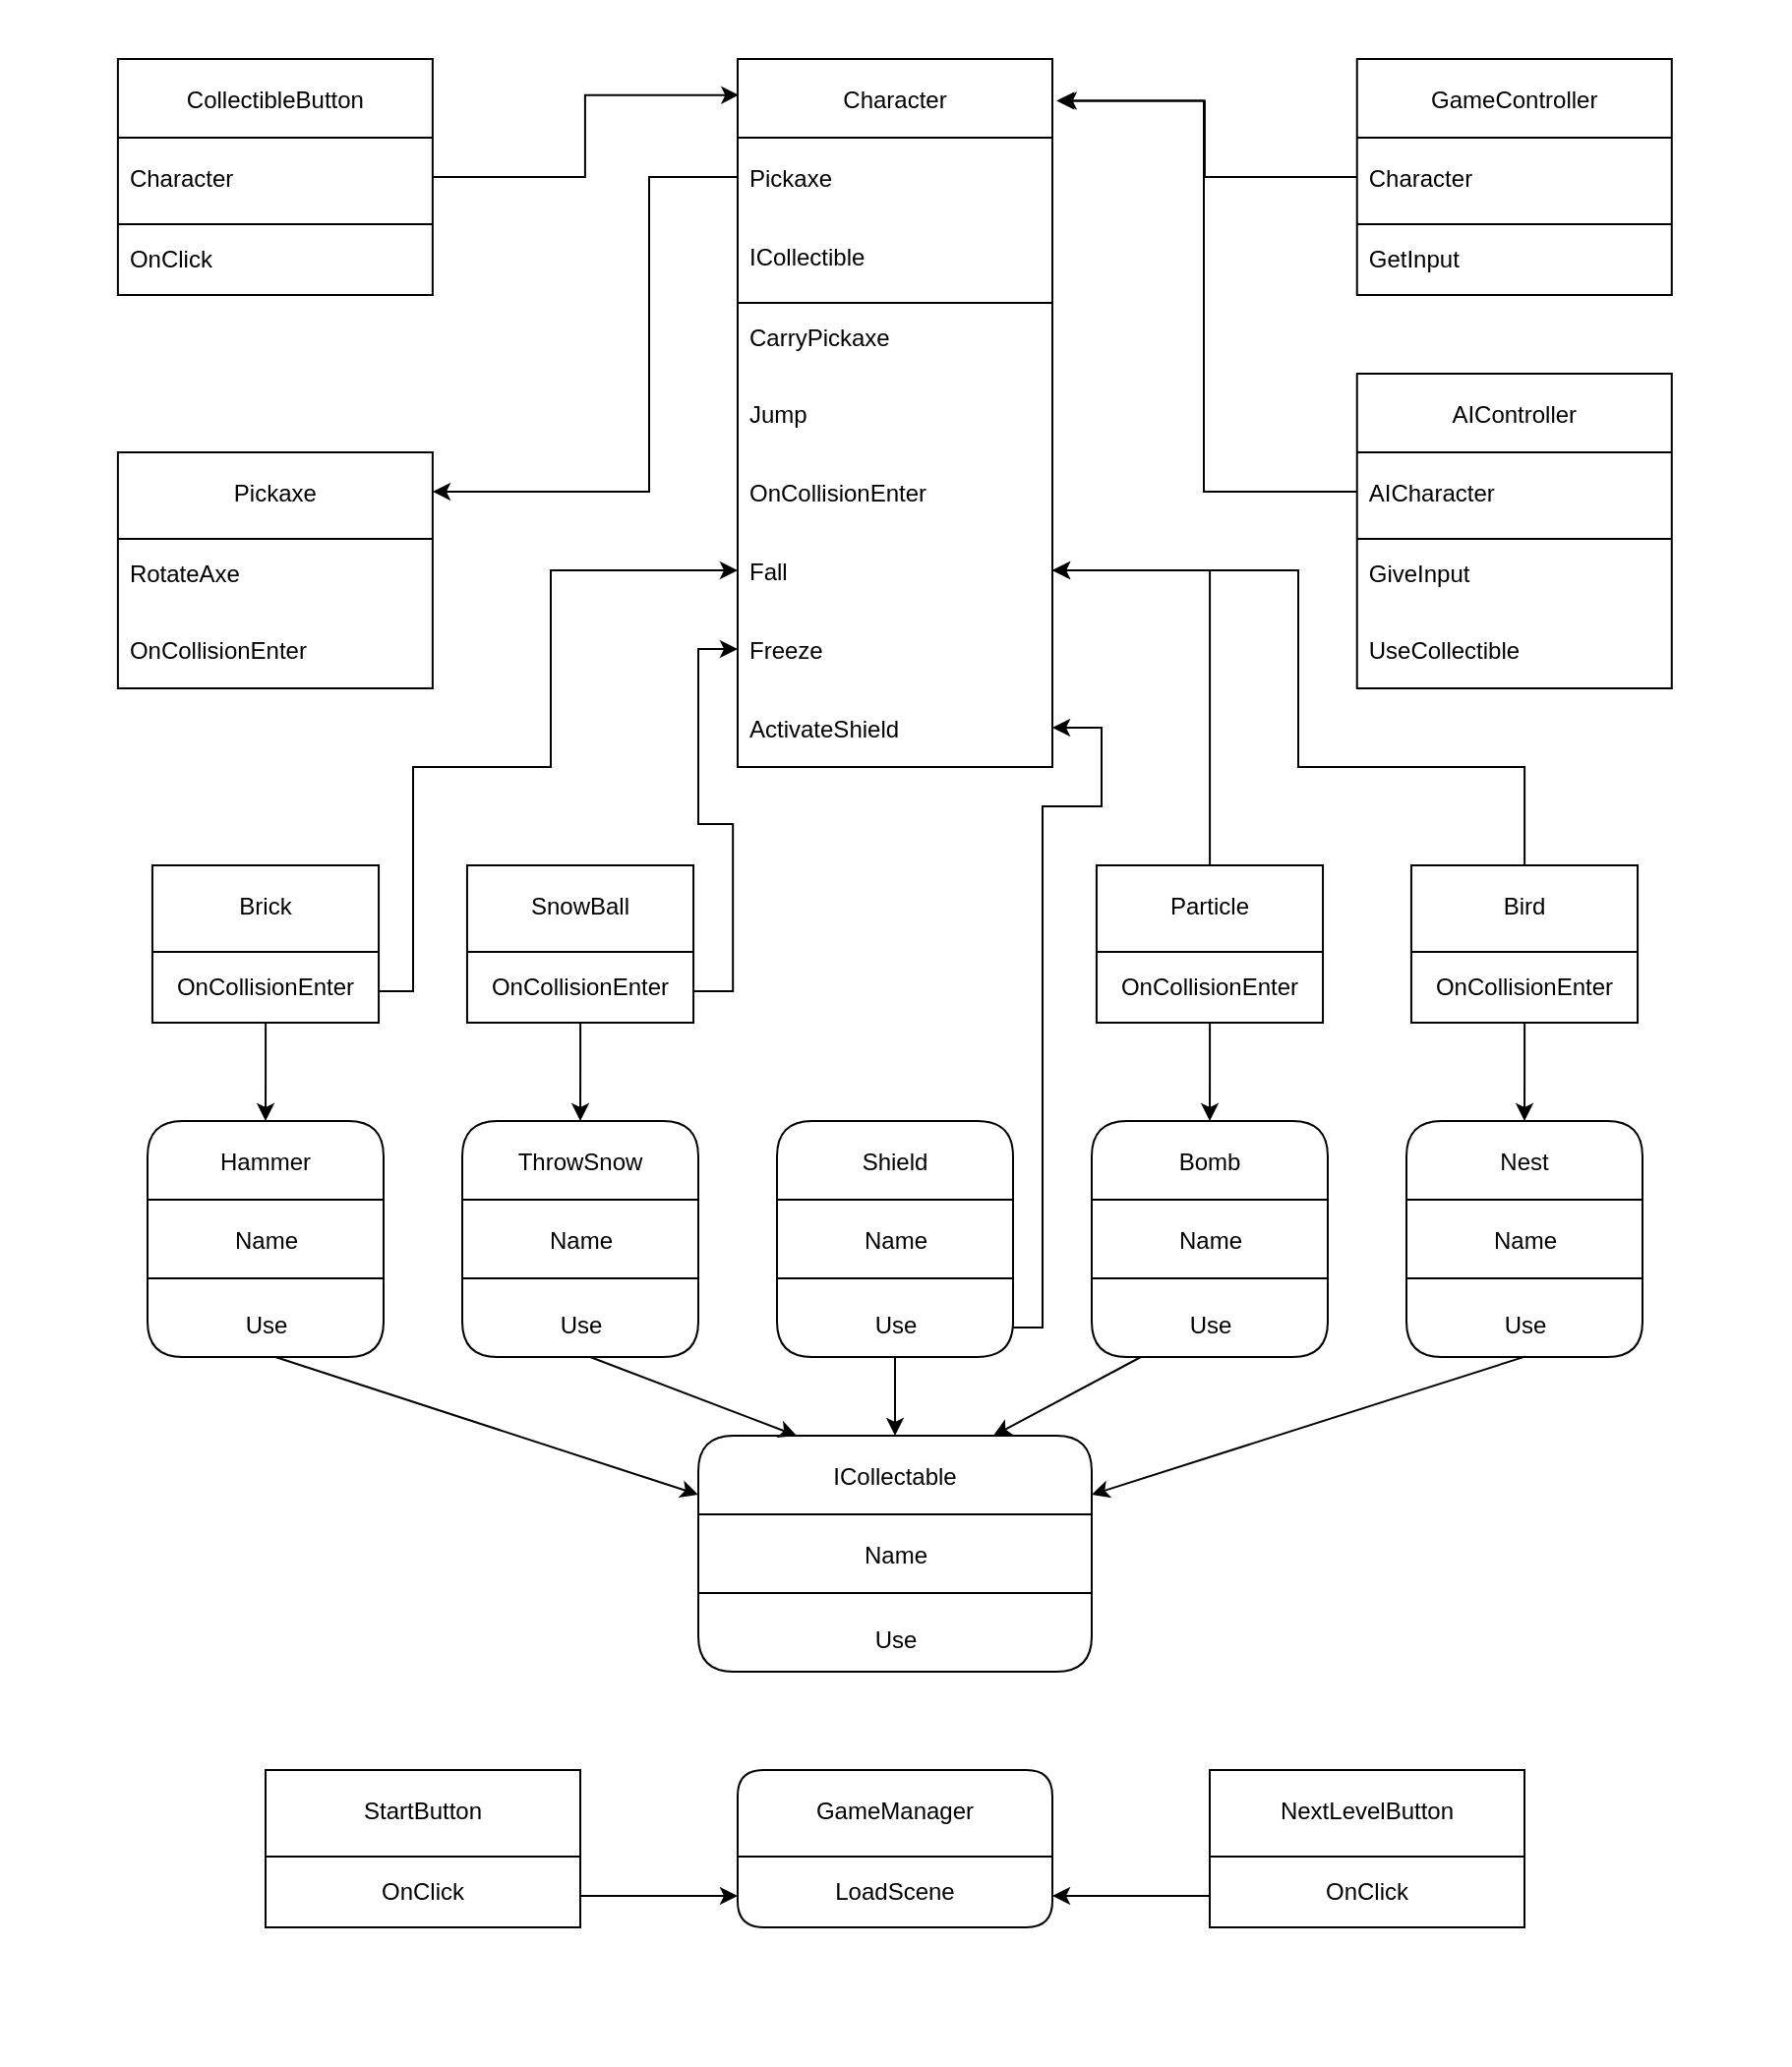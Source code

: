 <mxfile version="20.3.0" type="device"><diagram id="C5RBs43oDa-KdzZeNtuy" name="Page-1"><mxGraphModel dx="1662" dy="865" grid="1" gridSize="10" guides="1" tooltips="1" connect="1" arrows="1" fold="1" page="1" pageScale="1" pageWidth="827" pageHeight="1169" math="0" shadow="0"><root><mxCell id="WIyWlLk6GJQsqaUBKTNV-0"/><mxCell id="WIyWlLk6GJQsqaUBKTNV-1" parent="WIyWlLk6GJQsqaUBKTNV-0"/><mxCell id="Z-46wosMay0-xP-zLtMR-177" value="" style="rounded=0;whiteSpace=wrap;html=1;glass=0;strokeColor=none;" parent="WIyWlLk6GJQsqaUBKTNV-1" vertex="1"><mxGeometry x="20" width="910" height="1050" as="geometry"/></mxCell><mxCell id="zkfFHV4jXpPFQw0GAbJ--6" value="Character" style="swimlane;fontStyle=0;align=center;verticalAlign=middle;childLayout=stackLayout;horizontal=1;startSize=40;horizontalStack=0;resizeParent=1;resizeLast=0;collapsible=1;marginBottom=0;rounded=0;shadow=0;strokeWidth=1;" parent="WIyWlLk6GJQsqaUBKTNV-1" vertex="1"><mxGeometry x="395" y="30" width="160" height="360" as="geometry"><mxRectangle x="130" y="380" width="160" height="26" as="alternateBounds"/></mxGeometry></mxCell><mxCell id="Z-46wosMay0-xP-zLtMR-68" value="Pickaxe" style="text;align=left;verticalAlign=middle;spacingLeft=4;spacingRight=4;overflow=hidden;rotatable=0;points=[[0,0.5],[1,0.5]];portConstraint=eastwest;rounded=0;shadow=0;html=0;" parent="zkfFHV4jXpPFQw0GAbJ--6" vertex="1"><mxGeometry y="40" width="160" height="40" as="geometry"/></mxCell><mxCell id="Z-46wosMay0-xP-zLtMR-63" value="ICollectible" style="text;align=left;verticalAlign=middle;spacingLeft=4;spacingRight=4;overflow=hidden;rotatable=0;points=[[0,0.5],[1,0.5]];portConstraint=eastwest;rounded=0;shadow=0;html=0;" parent="zkfFHV4jXpPFQw0GAbJ--6" vertex="1"><mxGeometry y="80" width="160" height="40" as="geometry"/></mxCell><mxCell id="zkfFHV4jXpPFQw0GAbJ--9" value="" style="line;html=1;strokeWidth=1;align=left;verticalAlign=middle;spacingTop=-1;spacingLeft=3;spacingRight=3;rotatable=0;labelPosition=right;points=[];portConstraint=eastwest;" parent="zkfFHV4jXpPFQw0GAbJ--6" vertex="1"><mxGeometry y="120" width="160" height="8" as="geometry"/></mxCell><mxCell id="zkfFHV4jXpPFQw0GAbJ--11" value="CarryPickaxe" style="text;align=left;verticalAlign=top;spacingLeft=4;spacingRight=4;overflow=hidden;rotatable=0;points=[[0,0.5],[1,0.5]];portConstraint=eastwest;" parent="zkfFHV4jXpPFQw0GAbJ--6" vertex="1"><mxGeometry y="128" width="160" height="32" as="geometry"/></mxCell><mxCell id="Z-46wosMay0-xP-zLtMR-65" value="Jump" style="text;align=left;verticalAlign=middle;spacingLeft=4;spacingRight=4;overflow=hidden;rotatable=0;points=[[0,0.5],[1,0.5]];portConstraint=eastwest;rounded=0;shadow=0;html=0;" parent="zkfFHV4jXpPFQw0GAbJ--6" vertex="1"><mxGeometry y="160" width="160" height="40" as="geometry"/></mxCell><mxCell id="Z-46wosMay0-xP-zLtMR-67" value="OnCollisionEnter" style="text;align=left;verticalAlign=middle;spacingLeft=4;spacingRight=4;overflow=hidden;rotatable=0;points=[[0,0.5],[1,0.5]];portConstraint=eastwest;rounded=0;shadow=0;html=0;" parent="zkfFHV4jXpPFQw0GAbJ--6" vertex="1"><mxGeometry y="200" width="160" height="40" as="geometry"/></mxCell><mxCell id="Q9nAtdWJw-LRhWoWY-VR-18" value="Fall" style="text;align=left;verticalAlign=middle;spacingLeft=4;spacingRight=4;overflow=hidden;rotatable=0;points=[[0,0.5],[1,0.5]];portConstraint=eastwest;rounded=0;shadow=0;html=0;" parent="zkfFHV4jXpPFQw0GAbJ--6" vertex="1"><mxGeometry y="240" width="160" height="40" as="geometry"/></mxCell><mxCell id="Q9nAtdWJw-LRhWoWY-VR-19" value="Freeze" style="text;align=left;verticalAlign=middle;spacingLeft=4;spacingRight=4;overflow=hidden;rotatable=0;points=[[0,0.5],[1,0.5]];portConstraint=eastwest;rounded=0;shadow=0;html=0;" parent="zkfFHV4jXpPFQw0GAbJ--6" vertex="1"><mxGeometry y="280" width="160" height="40" as="geometry"/></mxCell><mxCell id="Q9nAtdWJw-LRhWoWY-VR-20" value="ActivateShield" style="text;align=left;verticalAlign=middle;spacingLeft=4;spacingRight=4;overflow=hidden;rotatable=0;points=[[0,0.5],[1,0.5]];portConstraint=eastwest;rounded=0;shadow=0;html=0;" parent="zkfFHV4jXpPFQw0GAbJ--6" vertex="1"><mxGeometry y="320" width="160" height="40" as="geometry"/></mxCell><mxCell id="Z-46wosMay0-xP-zLtMR-46" value="ICollectable" style="swimlane;fontStyle=0;align=center;verticalAlign=middle;childLayout=stackLayout;horizontal=1;startSize=40;horizontalStack=0;resizeParent=1;resizeLast=0;collapsible=1;marginBottom=0;rounded=1;shadow=0;strokeWidth=1;swimlaneLine=1;" parent="WIyWlLk6GJQsqaUBKTNV-1" vertex="1"><mxGeometry x="375" y="730" width="200" height="120" as="geometry"><mxRectangle x="340" y="380" width="170" height="26" as="alternateBounds"/></mxGeometry></mxCell><mxCell id="Z-46wosMay0-xP-zLtMR-49" value="Name" style="text;html=1;align=center;verticalAlign=bottom;resizable=0;points=[];autosize=1;strokeColor=none;fillColor=none;labelPosition=center;verticalLabelPosition=middle;" parent="Z-46wosMay0-xP-zLtMR-46" vertex="1"><mxGeometry y="40" width="200" height="30" as="geometry"/></mxCell><mxCell id="Z-46wosMay0-xP-zLtMR-47" value="" style="line;html=1;strokeWidth=1;align=left;verticalAlign=middle;spacingTop=-1;spacingLeft=3;spacingRight=3;rotatable=0;labelPosition=right;points=[];portConstraint=eastwest;" parent="Z-46wosMay0-xP-zLtMR-46" vertex="1"><mxGeometry y="70" width="200" height="20" as="geometry"/></mxCell><mxCell id="Z-46wosMay0-xP-zLtMR-52" value="Use" style="text;align=center;verticalAlign=top;resizable=0;points=[];autosize=1;strokeColor=none;fillColor=none;labelPosition=center;verticalLabelPosition=middle;html=1;" parent="Z-46wosMay0-xP-zLtMR-46" vertex="1"><mxGeometry y="90" width="200" height="30" as="geometry"/></mxCell><mxCell id="Z-46wosMay0-xP-zLtMR-53" value="" style="endArrow=classic;html=1;rounded=0;exitX=0.542;exitY=1;exitDx=0;exitDy=0;entryX=0;entryY=0.25;entryDx=0;entryDy=0;exitPerimeter=0;" parent="WIyWlLk6GJQsqaUBKTNV-1" source="Z-46wosMay0-xP-zLtMR-148" target="Z-46wosMay0-xP-zLtMR-46" edge="1"><mxGeometry width="50" height="50" relative="1" as="geometry"><mxPoint x="385" y="490" as="sourcePoint"/><mxPoint x="275.06" y="530" as="targetPoint"/></mxGeometry></mxCell><mxCell id="Z-46wosMay0-xP-zLtMR-54" value="" style="endArrow=classic;html=1;rounded=0;entryX=0.25;entryY=0;entryDx=0;entryDy=0;exitX=0.542;exitY=1;exitDx=0;exitDy=0;exitPerimeter=0;" parent="WIyWlLk6GJQsqaUBKTNV-1" source="Z-46wosMay0-xP-zLtMR-152" target="Z-46wosMay0-xP-zLtMR-46" edge="1"><mxGeometry width="50" height="50" relative="1" as="geometry"><mxPoint x="365.06" y="540" as="sourcePoint"/><mxPoint x="315" y="570" as="targetPoint"/></mxGeometry></mxCell><mxCell id="Z-46wosMay0-xP-zLtMR-56" value="" style="endArrow=classic;html=1;rounded=0;entryX=0.75;entryY=0;entryDx=0;entryDy=0;" parent="WIyWlLk6GJQsqaUBKTNV-1" target="Z-46wosMay0-xP-zLtMR-46" edge="1"><mxGeometry width="50" height="50" relative="1" as="geometry"><mxPoint x="600" y="690" as="sourcePoint"/><mxPoint x="545.06" y="490" as="targetPoint"/></mxGeometry></mxCell><mxCell id="Z-46wosMay0-xP-zLtMR-57" value="" style="endArrow=classic;html=1;rounded=0;entryX=1;entryY=0.25;entryDx=0;entryDy=0;exitX=0.505;exitY=0.99;exitDx=0;exitDy=0;exitPerimeter=0;" parent="WIyWlLk6GJQsqaUBKTNV-1" source="Z-46wosMay0-xP-zLtMR-164" target="Z-46wosMay0-xP-zLtMR-46" edge="1"><mxGeometry width="50" height="50" relative="1" as="geometry"><mxPoint x="685.06" y="530" as="sourcePoint"/><mxPoint x="795" y="570" as="targetPoint"/></mxGeometry></mxCell><mxCell id="Z-46wosMay0-xP-zLtMR-129" value="Pickaxe" style="swimlane;fontStyle=0;align=center;verticalAlign=middle;childLayout=stackLayout;horizontal=1;startSize=40;horizontalStack=0;resizeParent=1;resizeLast=0;collapsible=1;marginBottom=0;rounded=0;shadow=0;strokeWidth=1;swimlaneLine=0;" parent="WIyWlLk6GJQsqaUBKTNV-1" vertex="1"><mxGeometry x="79.94" y="230" width="160" height="120" as="geometry"><mxRectangle x="130" y="380" width="160" height="26" as="alternateBounds"/></mxGeometry></mxCell><mxCell id="Z-46wosMay0-xP-zLtMR-131" value="" style="line;html=1;strokeWidth=1;align=left;verticalAlign=middle;spacingTop=-1;spacingLeft=3;spacingRight=3;rotatable=0;labelPosition=right;points=[];portConstraint=eastwest;" parent="Z-46wosMay0-xP-zLtMR-129" vertex="1"><mxGeometry y="40" width="160" height="8" as="geometry"/></mxCell><mxCell id="Z-46wosMay0-xP-zLtMR-132" value="RotateAxe" style="text;align=left;verticalAlign=top;spacingLeft=4;spacingRight=4;overflow=hidden;rotatable=0;points=[[0,0.5],[1,0.5]];portConstraint=eastwest;" parent="Z-46wosMay0-xP-zLtMR-129" vertex="1"><mxGeometry y="48" width="160" height="32" as="geometry"/></mxCell><mxCell id="Z-46wosMay0-xP-zLtMR-133" value="OnCollisionEnter" style="text;align=left;verticalAlign=middle;spacingLeft=4;spacingRight=4;overflow=hidden;rotatable=0;points=[[0,0.5],[1,0.5]];portConstraint=eastwest;rounded=0;shadow=0;html=0;" parent="Z-46wosMay0-xP-zLtMR-129" vertex="1"><mxGeometry y="80" width="160" height="40" as="geometry"/></mxCell><mxCell id="Z-46wosMay0-xP-zLtMR-135" value="CollectibleButton" style="swimlane;fontStyle=0;align=center;verticalAlign=middle;childLayout=stackLayout;horizontal=1;startSize=40;horizontalStack=0;resizeParent=1;resizeLast=0;collapsible=1;marginBottom=0;rounded=0;shadow=0;strokeWidth=1;" parent="WIyWlLk6GJQsqaUBKTNV-1" vertex="1"><mxGeometry x="79.94" y="30" width="160" height="120" as="geometry"><mxRectangle x="130" y="380" width="160" height="26" as="alternateBounds"/></mxGeometry></mxCell><mxCell id="Z-46wosMay0-xP-zLtMR-136" value="Character" style="text;align=left;verticalAlign=middle;spacingLeft=4;spacingRight=4;overflow=hidden;rotatable=0;points=[[0,0.5],[1,0.5]];portConstraint=eastwest;rounded=0;shadow=0;html=0;" parent="Z-46wosMay0-xP-zLtMR-135" vertex="1"><mxGeometry y="40" width="160" height="40" as="geometry"/></mxCell><mxCell id="Z-46wosMay0-xP-zLtMR-137" value="" style="line;html=1;strokeWidth=1;align=left;verticalAlign=middle;spacingTop=-1;spacingLeft=3;spacingRight=3;rotatable=0;labelPosition=right;points=[];portConstraint=eastwest;" parent="Z-46wosMay0-xP-zLtMR-135" vertex="1"><mxGeometry y="80" width="160" height="8" as="geometry"/></mxCell><mxCell id="Z-46wosMay0-xP-zLtMR-138" value="OnClick" style="text;align=left;verticalAlign=top;spacingLeft=4;spacingRight=4;overflow=hidden;rotatable=0;points=[[0,0.5],[1,0.5]];portConstraint=eastwest;" parent="Z-46wosMay0-xP-zLtMR-135" vertex="1"><mxGeometry y="88" width="160" height="32" as="geometry"/></mxCell><mxCell id="Z-46wosMay0-xP-zLtMR-141" value="GameManager" style="swimlane;fontStyle=0;align=center;verticalAlign=middle;childLayout=stackLayout;horizontal=1;startSize=40;horizontalStack=0;resizeParent=1;resizeLast=0;collapsible=1;marginBottom=0;rounded=1;shadow=0;strokeWidth=1;swimlaneLine=0;arcSize=11;" parent="WIyWlLk6GJQsqaUBKTNV-1" vertex="1"><mxGeometry x="395" y="900" width="160" height="80" as="geometry"><mxRectangle x="130" y="380" width="160" height="26" as="alternateBounds"/></mxGeometry></mxCell><mxCell id="Z-46wosMay0-xP-zLtMR-142" value="" style="line;html=1;strokeWidth=1;align=left;verticalAlign=middle;spacingTop=-1;spacingLeft=3;spacingRight=3;rotatable=0;labelPosition=right;points=[];portConstraint=eastwest;" parent="Z-46wosMay0-xP-zLtMR-141" vertex="1"><mxGeometry y="40" width="160" height="8" as="geometry"/></mxCell><mxCell id="Z-46wosMay0-xP-zLtMR-143" value="LoadScene" style="text;align=center;verticalAlign=top;spacingLeft=4;spacingRight=4;overflow=hidden;rotatable=0;points=[[0,0.5],[1,0.5]];portConstraint=eastwest;" parent="Z-46wosMay0-xP-zLtMR-141" vertex="1"><mxGeometry y="48" width="160" height="32" as="geometry"/></mxCell><mxCell id="Z-46wosMay0-xP-zLtMR-145" value="Hammer" style="swimlane;fontStyle=0;align=center;verticalAlign=middle;childLayout=stackLayout;horizontal=1;startSize=40;horizontalStack=0;resizeParent=1;resizeLast=0;collapsible=1;marginBottom=0;rounded=1;shadow=0;strokeWidth=1;swimlaneLine=1;" parent="WIyWlLk6GJQsqaUBKTNV-1" vertex="1"><mxGeometry x="95" y="570" width="120" height="120" as="geometry"><mxRectangle x="340" y="380" width="170" height="26" as="alternateBounds"/></mxGeometry></mxCell><mxCell id="Z-46wosMay0-xP-zLtMR-146" value="Name" style="text;html=1;align=center;verticalAlign=bottom;resizable=0;points=[];autosize=1;strokeColor=none;fillColor=none;labelPosition=center;verticalLabelPosition=middle;" parent="Z-46wosMay0-xP-zLtMR-145" vertex="1"><mxGeometry y="40" width="120" height="30" as="geometry"/></mxCell><mxCell id="Z-46wosMay0-xP-zLtMR-147" value="" style="line;html=1;strokeWidth=1;align=left;verticalAlign=middle;spacingTop=-1;spacingLeft=3;spacingRight=3;rotatable=0;labelPosition=right;points=[];portConstraint=eastwest;" parent="Z-46wosMay0-xP-zLtMR-145" vertex="1"><mxGeometry y="70" width="120" height="20" as="geometry"/></mxCell><mxCell id="Z-46wosMay0-xP-zLtMR-148" value="Use" style="text;align=center;verticalAlign=top;resizable=0;points=[];autosize=1;strokeColor=none;fillColor=none;labelPosition=center;verticalLabelPosition=middle;html=1;" parent="Z-46wosMay0-xP-zLtMR-145" vertex="1"><mxGeometry y="90" width="120" height="30" as="geometry"/></mxCell><mxCell id="Z-46wosMay0-xP-zLtMR-149" value="ThrowSnow" style="swimlane;fontStyle=0;align=center;verticalAlign=middle;childLayout=stackLayout;horizontal=1;startSize=40;horizontalStack=0;resizeParent=1;resizeLast=0;collapsible=1;marginBottom=0;rounded=1;shadow=0;strokeWidth=1;swimlaneLine=1;" parent="WIyWlLk6GJQsqaUBKTNV-1" vertex="1"><mxGeometry x="255" y="570" width="120" height="120" as="geometry"><mxRectangle x="340" y="380" width="170" height="26" as="alternateBounds"/></mxGeometry></mxCell><mxCell id="Z-46wosMay0-xP-zLtMR-150" value="Name" style="text;html=1;align=center;verticalAlign=bottom;resizable=0;points=[];autosize=1;strokeColor=none;fillColor=none;labelPosition=center;verticalLabelPosition=middle;" parent="Z-46wosMay0-xP-zLtMR-149" vertex="1"><mxGeometry y="40" width="120" height="30" as="geometry"/></mxCell><mxCell id="Z-46wosMay0-xP-zLtMR-151" value="" style="line;html=1;strokeWidth=1;align=left;verticalAlign=middle;spacingTop=-1;spacingLeft=3;spacingRight=3;rotatable=0;labelPosition=right;points=[];portConstraint=eastwest;" parent="Z-46wosMay0-xP-zLtMR-149" vertex="1"><mxGeometry y="70" width="120" height="20" as="geometry"/></mxCell><mxCell id="Z-46wosMay0-xP-zLtMR-152" value="Use" style="text;align=center;verticalAlign=top;resizable=0;points=[];autosize=1;strokeColor=none;fillColor=none;labelPosition=center;verticalLabelPosition=middle;html=1;" parent="Z-46wosMay0-xP-zLtMR-149" vertex="1"><mxGeometry y="90" width="120" height="30" as="geometry"/></mxCell><mxCell id="Z-46wosMay0-xP-zLtMR-153" value="Shield" style="swimlane;fontStyle=0;align=center;verticalAlign=middle;childLayout=stackLayout;horizontal=1;startSize=40;horizontalStack=0;resizeParent=1;resizeLast=0;collapsible=1;marginBottom=0;rounded=1;shadow=0;strokeWidth=1;swimlaneLine=1;" parent="WIyWlLk6GJQsqaUBKTNV-1" vertex="1"><mxGeometry x="415" y="570" width="120" height="120" as="geometry"><mxRectangle x="340" y="380" width="170" height="26" as="alternateBounds"/></mxGeometry></mxCell><mxCell id="Z-46wosMay0-xP-zLtMR-154" value="Name" style="text;html=1;align=center;verticalAlign=bottom;resizable=0;points=[];autosize=1;strokeColor=none;fillColor=none;labelPosition=center;verticalLabelPosition=middle;" parent="Z-46wosMay0-xP-zLtMR-153" vertex="1"><mxGeometry y="40" width="120" height="30" as="geometry"/></mxCell><mxCell id="Z-46wosMay0-xP-zLtMR-155" value="" style="line;html=1;strokeWidth=1;align=left;verticalAlign=middle;spacingTop=-1;spacingLeft=3;spacingRight=3;rotatable=0;labelPosition=right;points=[];portConstraint=eastwest;" parent="Z-46wosMay0-xP-zLtMR-153" vertex="1"><mxGeometry y="70" width="120" height="20" as="geometry"/></mxCell><mxCell id="Z-46wosMay0-xP-zLtMR-156" value="Use" style="text;align=center;verticalAlign=top;resizable=0;points=[];autosize=1;strokeColor=none;fillColor=none;labelPosition=center;verticalLabelPosition=middle;html=1;" parent="Z-46wosMay0-xP-zLtMR-153" vertex="1"><mxGeometry y="90" width="120" height="30" as="geometry"/></mxCell><mxCell id="Z-46wosMay0-xP-zLtMR-157" value="Bomb" style="swimlane;fontStyle=0;align=center;verticalAlign=middle;childLayout=stackLayout;horizontal=1;startSize=40;horizontalStack=0;resizeParent=1;resizeLast=0;collapsible=1;marginBottom=0;rounded=1;shadow=0;strokeWidth=1;swimlaneLine=1;" parent="WIyWlLk6GJQsqaUBKTNV-1" vertex="1"><mxGeometry x="575" y="570" width="120" height="120" as="geometry"><mxRectangle x="340" y="380" width="170" height="26" as="alternateBounds"/></mxGeometry></mxCell><mxCell id="Z-46wosMay0-xP-zLtMR-158" value="Name" style="text;html=1;align=center;verticalAlign=bottom;resizable=0;points=[];autosize=1;strokeColor=none;fillColor=none;labelPosition=center;verticalLabelPosition=middle;" parent="Z-46wosMay0-xP-zLtMR-157" vertex="1"><mxGeometry y="40" width="120" height="30" as="geometry"/></mxCell><mxCell id="Z-46wosMay0-xP-zLtMR-159" value="" style="line;html=1;strokeWidth=1;align=left;verticalAlign=middle;spacingTop=-1;spacingLeft=3;spacingRight=3;rotatable=0;labelPosition=right;points=[];portConstraint=eastwest;" parent="Z-46wosMay0-xP-zLtMR-157" vertex="1"><mxGeometry y="70" width="120" height="20" as="geometry"/></mxCell><mxCell id="Z-46wosMay0-xP-zLtMR-160" value="Use" style="text;align=center;verticalAlign=top;resizable=0;points=[];autosize=1;strokeColor=none;fillColor=none;labelPosition=center;verticalLabelPosition=middle;html=1;" parent="Z-46wosMay0-xP-zLtMR-157" vertex="1"><mxGeometry y="90" width="120" height="30" as="geometry"/></mxCell><mxCell id="Z-46wosMay0-xP-zLtMR-161" value="Nest" style="swimlane;fontStyle=0;align=center;verticalAlign=middle;childLayout=stackLayout;horizontal=1;startSize=40;horizontalStack=0;resizeParent=1;resizeLast=0;collapsible=1;marginBottom=0;rounded=1;shadow=0;strokeWidth=1;swimlaneLine=1;" parent="WIyWlLk6GJQsqaUBKTNV-1" vertex="1"><mxGeometry x="735" y="570" width="120" height="120" as="geometry"><mxRectangle x="340" y="380" width="170" height="26" as="alternateBounds"/></mxGeometry></mxCell><mxCell id="Z-46wosMay0-xP-zLtMR-162" value="Name" style="text;html=1;align=center;verticalAlign=bottom;resizable=0;points=[];autosize=1;strokeColor=none;fillColor=none;labelPosition=center;verticalLabelPosition=middle;" parent="Z-46wosMay0-xP-zLtMR-161" vertex="1"><mxGeometry y="40" width="120" height="30" as="geometry"/></mxCell><mxCell id="Z-46wosMay0-xP-zLtMR-163" value="" style="line;html=1;strokeWidth=1;align=left;verticalAlign=middle;spacingTop=-1;spacingLeft=3;spacingRight=3;rotatable=0;labelPosition=right;points=[];portConstraint=eastwest;" parent="Z-46wosMay0-xP-zLtMR-161" vertex="1"><mxGeometry y="70" width="120" height="20" as="geometry"/></mxCell><mxCell id="Z-46wosMay0-xP-zLtMR-164" value="Use" style="text;align=center;verticalAlign=top;resizable=0;points=[];autosize=1;strokeColor=none;fillColor=none;labelPosition=center;verticalLabelPosition=middle;html=1;" parent="Z-46wosMay0-xP-zLtMR-161" vertex="1"><mxGeometry y="90" width="120" height="30" as="geometry"/></mxCell><mxCell id="Z-46wosMay0-xP-zLtMR-165" value="StartButton" style="swimlane;fontStyle=0;align=center;verticalAlign=middle;childLayout=stackLayout;horizontal=1;startSize=40;horizontalStack=0;resizeParent=1;resizeLast=0;collapsible=1;marginBottom=0;rounded=0;shadow=0;strokeWidth=1;swimlaneLine=0;arcSize=11;" parent="WIyWlLk6GJQsqaUBKTNV-1" vertex="1"><mxGeometry x="155" y="900" width="160" height="80" as="geometry"><mxRectangle x="130" y="380" width="160" height="26" as="alternateBounds"/></mxGeometry></mxCell><mxCell id="Z-46wosMay0-xP-zLtMR-166" value="" style="line;html=1;strokeWidth=1;align=left;verticalAlign=middle;spacingTop=-1;spacingLeft=3;spacingRight=3;rotatable=0;labelPosition=right;points=[];portConstraint=eastwest;" parent="Z-46wosMay0-xP-zLtMR-165" vertex="1"><mxGeometry y="40" width="160" height="8" as="geometry"/></mxCell><mxCell id="Z-46wosMay0-xP-zLtMR-167" value="OnClick" style="text;align=center;verticalAlign=top;spacingLeft=4;spacingRight=4;overflow=hidden;rotatable=0;points=[[0,0.5],[1,0.5]];portConstraint=eastwest;" parent="Z-46wosMay0-xP-zLtMR-165" vertex="1"><mxGeometry y="48" width="160" height="32" as="geometry"/></mxCell><mxCell id="Z-46wosMay0-xP-zLtMR-168" value="NextLevelButton" style="swimlane;fontStyle=0;align=center;verticalAlign=middle;childLayout=stackLayout;horizontal=1;startSize=40;horizontalStack=0;resizeParent=1;resizeLast=0;collapsible=1;marginBottom=0;rounded=0;shadow=0;strokeWidth=1;swimlaneLine=0;arcSize=11;" parent="WIyWlLk6GJQsqaUBKTNV-1" vertex="1"><mxGeometry x="635" y="900" width="160" height="80" as="geometry"><mxRectangle x="130" y="380" width="160" height="26" as="alternateBounds"/></mxGeometry></mxCell><mxCell id="Z-46wosMay0-xP-zLtMR-169" value="" style="line;html=1;strokeWidth=1;align=left;verticalAlign=middle;spacingTop=-1;spacingLeft=3;spacingRight=3;rotatable=0;labelPosition=right;points=[];portConstraint=eastwest;" parent="Z-46wosMay0-xP-zLtMR-168" vertex="1"><mxGeometry y="40" width="160" height="8" as="geometry"/></mxCell><mxCell id="Z-46wosMay0-xP-zLtMR-170" value="OnClick" style="text;align=center;verticalAlign=top;spacingLeft=4;spacingRight=4;overflow=hidden;rotatable=0;points=[[0,0.5],[1,0.5]];portConstraint=eastwest;" parent="Z-46wosMay0-xP-zLtMR-168" vertex="1"><mxGeometry y="48" width="160" height="32" as="geometry"/></mxCell><mxCell id="Z-46wosMay0-xP-zLtMR-174" style="edgeStyle=orthogonalEdgeStyle;rounded=0;orthogonalLoop=1;jettySize=auto;html=1;entryX=0;entryY=0.5;entryDx=0;entryDy=0;" parent="WIyWlLk6GJQsqaUBKTNV-1" source="Z-46wosMay0-xP-zLtMR-167" target="Z-46wosMay0-xP-zLtMR-143" edge="1"><mxGeometry relative="1" as="geometry"><mxPoint x="355" y="1024" as="targetPoint"/></mxGeometry></mxCell><mxCell id="Z-46wosMay0-xP-zLtMR-176" style="edgeStyle=orthogonalEdgeStyle;rounded=0;orthogonalLoop=1;jettySize=auto;html=1;entryX=1;entryY=0.5;entryDx=0;entryDy=0;" parent="WIyWlLk6GJQsqaUBKTNV-1" source="Z-46wosMay0-xP-zLtMR-170" target="Z-46wosMay0-xP-zLtMR-143" edge="1"><mxGeometry relative="1" as="geometry"/></mxCell><mxCell id="-BlIwpYJwe3V8PZGyKVt-4" style="edgeStyle=orthogonalEdgeStyle;rounded=0;orthogonalLoop=1;jettySize=auto;html=1;entryX=1.013;entryY=0.059;entryDx=0;entryDy=0;entryPerimeter=0;" parent="WIyWlLk6GJQsqaUBKTNV-1" source="Q9nAtdWJw-LRhWoWY-VR-41" target="zkfFHV4jXpPFQw0GAbJ--6" edge="1"><mxGeometry relative="1" as="geometry"><Array as="points"><mxPoint x="632" y="250"/><mxPoint x="632" y="51"/></Array></mxGeometry></mxCell><mxCell id="Q9nAtdWJw-LRhWoWY-VR-41" value="AIController" style="swimlane;fontStyle=0;align=center;verticalAlign=middle;childLayout=stackLayout;horizontal=1;startSize=40;horizontalStack=0;resizeParent=1;resizeLast=0;collapsible=1;marginBottom=0;rounded=0;shadow=0;strokeWidth=1;" parent="WIyWlLk6GJQsqaUBKTNV-1" vertex="1"><mxGeometry x="709.88" y="190" width="160" height="160" as="geometry"><mxRectangle x="130" y="380" width="160" height="26" as="alternateBounds"/></mxGeometry></mxCell><mxCell id="Q9nAtdWJw-LRhWoWY-VR-42" value="AICharacter" style="text;align=left;verticalAlign=middle;spacingLeft=4;spacingRight=4;overflow=hidden;rotatable=0;points=[[0,0.5],[1,0.5]];portConstraint=eastwest;rounded=0;shadow=0;html=0;" parent="Q9nAtdWJw-LRhWoWY-VR-41" vertex="1"><mxGeometry y="40" width="160" height="40" as="geometry"/></mxCell><mxCell id="Q9nAtdWJw-LRhWoWY-VR-43" value="" style="line;html=1;strokeWidth=1;align=left;verticalAlign=middle;spacingTop=-1;spacingLeft=3;spacingRight=3;rotatable=0;labelPosition=right;points=[];portConstraint=eastwest;" parent="Q9nAtdWJw-LRhWoWY-VR-41" vertex="1"><mxGeometry y="80" width="160" height="8" as="geometry"/></mxCell><mxCell id="Q9nAtdWJw-LRhWoWY-VR-44" value="GiveInput" style="text;align=left;verticalAlign=top;spacingLeft=4;spacingRight=4;overflow=hidden;rotatable=0;points=[[0,0.5],[1,0.5]];portConstraint=eastwest;" parent="Q9nAtdWJw-LRhWoWY-VR-41" vertex="1"><mxGeometry y="88" width="160" height="32" as="geometry"/></mxCell><mxCell id="Q9nAtdWJw-LRhWoWY-VR-45" value="UseCollectible" style="text;align=left;verticalAlign=middle;spacingLeft=4;spacingRight=4;overflow=hidden;rotatable=0;points=[[0,0.5],[1,0.5]];portConstraint=eastwest;rounded=0;shadow=0;html=0;" parent="Q9nAtdWJw-LRhWoWY-VR-41" vertex="1"><mxGeometry y="120" width="160" height="40" as="geometry"/></mxCell><mxCell id="-BlIwpYJwe3V8PZGyKVt-0" value="" style="endArrow=classic;html=1;rounded=0;entryX=0.5;entryY=0;entryDx=0;entryDy=0;" parent="WIyWlLk6GJQsqaUBKTNV-1" target="Z-46wosMay0-xP-zLtMR-46" edge="1"><mxGeometry width="50" height="50" relative="1" as="geometry"><mxPoint x="475" y="690" as="sourcePoint"/><mxPoint x="475.0" y="570" as="targetPoint"/></mxGeometry></mxCell><mxCell id="-BlIwpYJwe3V8PZGyKVt-1" style="edgeStyle=orthogonalEdgeStyle;rounded=0;orthogonalLoop=1;jettySize=auto;html=1;entryX=0.004;entryY=0.051;entryDx=0;entryDy=0;entryPerimeter=0;" parent="WIyWlLk6GJQsqaUBKTNV-1" source="Z-46wosMay0-xP-zLtMR-136" target="zkfFHV4jXpPFQw0GAbJ--6" edge="1"><mxGeometry relative="1" as="geometry"/></mxCell><mxCell id="-BlIwpYJwe3V8PZGyKVt-2" style="edgeStyle=orthogonalEdgeStyle;rounded=0;orthogonalLoop=1;jettySize=auto;html=1;exitX=0;exitY=0.5;exitDx=0;exitDy=0;" parent="WIyWlLk6GJQsqaUBKTNV-1" source="Z-46wosMay0-xP-zLtMR-68" edge="1"><mxGeometry relative="1" as="geometry"><mxPoint x="240" y="250" as="targetPoint"/><Array as="points"><mxPoint x="350" y="90"/><mxPoint x="350" y="250"/><mxPoint x="240" y="250"/></Array></mxGeometry></mxCell><mxCell id="-BlIwpYJwe3V8PZGyKVt-21" style="edgeStyle=orthogonalEdgeStyle;rounded=0;orthogonalLoop=1;jettySize=auto;html=1;entryX=0.5;entryY=0;entryDx=0;entryDy=0;" parent="WIyWlLk6GJQsqaUBKTNV-1" source="-BlIwpYJwe3V8PZGyKVt-5" target="Z-46wosMay0-xP-zLtMR-145" edge="1"><mxGeometry relative="1" as="geometry"/></mxCell><mxCell id="-BlIwpYJwe3V8PZGyKVt-5" value="Brick" style="swimlane;fontStyle=0;align=center;verticalAlign=middle;childLayout=stackLayout;horizontal=1;startSize=40;horizontalStack=0;resizeParent=1;resizeLast=0;collapsible=1;marginBottom=0;rounded=0;shadow=0;strokeWidth=1;swimlaneLine=0;arcSize=11;" parent="WIyWlLk6GJQsqaUBKTNV-1" vertex="1"><mxGeometry x="97.47" y="440" width="115.06" height="80" as="geometry"><mxRectangle x="130" y="380" width="160" height="26" as="alternateBounds"/></mxGeometry></mxCell><mxCell id="-BlIwpYJwe3V8PZGyKVt-6" value="" style="line;html=1;strokeWidth=1;align=left;verticalAlign=middle;spacingTop=-1;spacingLeft=3;spacingRight=3;rotatable=0;labelPosition=right;points=[];portConstraint=eastwest;" parent="-BlIwpYJwe3V8PZGyKVt-5" vertex="1"><mxGeometry y="40" width="115.06" height="8" as="geometry"/></mxCell><mxCell id="-BlIwpYJwe3V8PZGyKVt-7" value="OnCollisionEnter" style="text;align=center;verticalAlign=top;spacingLeft=4;spacingRight=4;overflow=hidden;rotatable=0;points=[[0,0.5],[1,0.5]];portConstraint=eastwest;" parent="-BlIwpYJwe3V8PZGyKVt-5" vertex="1"><mxGeometry y="48" width="115.06" height="32" as="geometry"/></mxCell><mxCell id="-BlIwpYJwe3V8PZGyKVt-20" style="edgeStyle=orthogonalEdgeStyle;rounded=0;orthogonalLoop=1;jettySize=auto;html=1;entryX=0.5;entryY=0;entryDx=0;entryDy=0;" parent="WIyWlLk6GJQsqaUBKTNV-1" source="-BlIwpYJwe3V8PZGyKVt-8" target="Z-46wosMay0-xP-zLtMR-149" edge="1"><mxGeometry relative="1" as="geometry"/></mxCell><mxCell id="-BlIwpYJwe3V8PZGyKVt-8" value="SnowBall" style="swimlane;fontStyle=0;align=center;verticalAlign=middle;childLayout=stackLayout;horizontal=1;startSize=40;horizontalStack=0;resizeParent=1;resizeLast=0;collapsible=1;marginBottom=0;rounded=0;shadow=0;strokeWidth=1;swimlaneLine=0;arcSize=11;" parent="WIyWlLk6GJQsqaUBKTNV-1" vertex="1"><mxGeometry x="257.47" y="440" width="115.06" height="80" as="geometry"><mxRectangle x="130" y="380" width="160" height="26" as="alternateBounds"/></mxGeometry></mxCell><mxCell id="-BlIwpYJwe3V8PZGyKVt-9" value="" style="line;html=1;strokeWidth=1;align=left;verticalAlign=middle;spacingTop=-1;spacingLeft=3;spacingRight=3;rotatable=0;labelPosition=right;points=[];portConstraint=eastwest;" parent="-BlIwpYJwe3V8PZGyKVt-8" vertex="1"><mxGeometry y="40" width="115.06" height="8" as="geometry"/></mxCell><mxCell id="-BlIwpYJwe3V8PZGyKVt-10" value="OnCollisionEnter" style="text;align=center;verticalAlign=top;spacingLeft=4;spacingRight=4;overflow=hidden;rotatable=0;points=[[0,0.5],[1,0.5]];portConstraint=eastwest;" parent="-BlIwpYJwe3V8PZGyKVt-8" vertex="1"><mxGeometry y="48" width="115.06" height="32" as="geometry"/></mxCell><mxCell id="-BlIwpYJwe3V8PZGyKVt-22" style="edgeStyle=orthogonalEdgeStyle;rounded=0;orthogonalLoop=1;jettySize=auto;html=1;entryX=0.5;entryY=0;entryDx=0;entryDy=0;" parent="WIyWlLk6GJQsqaUBKTNV-1" source="-BlIwpYJwe3V8PZGyKVt-11" target="Z-46wosMay0-xP-zLtMR-157" edge="1"><mxGeometry relative="1" as="geometry"/></mxCell><mxCell id="-BlIwpYJwe3V8PZGyKVt-26" style="edgeStyle=orthogonalEdgeStyle;rounded=0;orthogonalLoop=1;jettySize=auto;html=1;entryX=1;entryY=0.5;entryDx=0;entryDy=0;" parent="WIyWlLk6GJQsqaUBKTNV-1" source="-BlIwpYJwe3V8PZGyKVt-11" target="Q9nAtdWJw-LRhWoWY-VR-18" edge="1"><mxGeometry relative="1" as="geometry"/></mxCell><mxCell id="-BlIwpYJwe3V8PZGyKVt-11" value="Particle" style="swimlane;fontStyle=0;align=center;verticalAlign=middle;childLayout=stackLayout;horizontal=1;startSize=40;horizontalStack=0;resizeParent=1;resizeLast=0;collapsible=1;marginBottom=0;rounded=0;shadow=0;strokeWidth=1;swimlaneLine=0;arcSize=11;" parent="WIyWlLk6GJQsqaUBKTNV-1" vertex="1"><mxGeometry x="577.47" y="440" width="115.06" height="80" as="geometry"><mxRectangle x="130" y="380" width="160" height="26" as="alternateBounds"/></mxGeometry></mxCell><mxCell id="-BlIwpYJwe3V8PZGyKVt-12" value="" style="line;html=1;strokeWidth=1;align=left;verticalAlign=middle;spacingTop=-1;spacingLeft=3;spacingRight=3;rotatable=0;labelPosition=right;points=[];portConstraint=eastwest;" parent="-BlIwpYJwe3V8PZGyKVt-11" vertex="1"><mxGeometry y="40" width="115.06" height="8" as="geometry"/></mxCell><mxCell id="-BlIwpYJwe3V8PZGyKVt-13" value="OnCollisionEnter" style="text;align=center;verticalAlign=top;spacingLeft=4;spacingRight=4;overflow=hidden;rotatable=0;points=[[0,0.5],[1,0.5]];portConstraint=eastwest;" parent="-BlIwpYJwe3V8PZGyKVt-11" vertex="1"><mxGeometry y="48" width="115.06" height="32" as="geometry"/></mxCell><mxCell id="-BlIwpYJwe3V8PZGyKVt-23" style="edgeStyle=orthogonalEdgeStyle;rounded=0;orthogonalLoop=1;jettySize=auto;html=1;entryX=0.5;entryY=0;entryDx=0;entryDy=0;" parent="WIyWlLk6GJQsqaUBKTNV-1" source="-BlIwpYJwe3V8PZGyKVt-14" target="Z-46wosMay0-xP-zLtMR-161" edge="1"><mxGeometry relative="1" as="geometry"/></mxCell><mxCell id="-BlIwpYJwe3V8PZGyKVt-27" style="edgeStyle=orthogonalEdgeStyle;rounded=0;orthogonalLoop=1;jettySize=auto;html=1;entryX=1;entryY=0.5;entryDx=0;entryDy=0;" parent="WIyWlLk6GJQsqaUBKTNV-1" source="-BlIwpYJwe3V8PZGyKVt-14" target="Q9nAtdWJw-LRhWoWY-VR-18" edge="1"><mxGeometry relative="1" as="geometry"><Array as="points"><mxPoint x="795" y="390"/><mxPoint x="680" y="390"/><mxPoint x="680" y="290"/></Array></mxGeometry></mxCell><mxCell id="-BlIwpYJwe3V8PZGyKVt-14" value="Bird" style="swimlane;fontStyle=0;align=center;verticalAlign=middle;childLayout=stackLayout;horizontal=1;startSize=40;horizontalStack=0;resizeParent=1;resizeLast=0;collapsible=1;marginBottom=0;rounded=0;shadow=0;strokeWidth=1;swimlaneLine=0;arcSize=11;" parent="WIyWlLk6GJQsqaUBKTNV-1" vertex="1"><mxGeometry x="737.47" y="440" width="115.06" height="80" as="geometry"><mxRectangle x="130" y="380" width="160" height="26" as="alternateBounds"/></mxGeometry></mxCell><mxCell id="-BlIwpYJwe3V8PZGyKVt-15" value="" style="line;html=1;strokeWidth=1;align=left;verticalAlign=middle;spacingTop=-1;spacingLeft=3;spacingRight=3;rotatable=0;labelPosition=right;points=[];portConstraint=eastwest;" parent="-BlIwpYJwe3V8PZGyKVt-14" vertex="1"><mxGeometry y="40" width="115.06" height="8" as="geometry"/></mxCell><mxCell id="-BlIwpYJwe3V8PZGyKVt-16" value="OnCollisionEnter" style="text;align=center;verticalAlign=top;spacingLeft=4;spacingRight=4;overflow=hidden;rotatable=0;points=[[0,0.5],[1,0.5]];portConstraint=eastwest;" parent="-BlIwpYJwe3V8PZGyKVt-14" vertex="1"><mxGeometry y="48" width="115.06" height="32" as="geometry"/></mxCell><mxCell id="-BlIwpYJwe3V8PZGyKVt-24" style="edgeStyle=orthogonalEdgeStyle;rounded=0;orthogonalLoop=1;jettySize=auto;html=1;entryX=0;entryY=0.5;entryDx=0;entryDy=0;" parent="WIyWlLk6GJQsqaUBKTNV-1" source="-BlIwpYJwe3V8PZGyKVt-10" target="Q9nAtdWJw-LRhWoWY-VR-19" edge="1"><mxGeometry relative="1" as="geometry"/></mxCell><mxCell id="-BlIwpYJwe3V8PZGyKVt-25" style="edgeStyle=orthogonalEdgeStyle;rounded=0;orthogonalLoop=1;jettySize=auto;html=1;entryX=0;entryY=0.5;entryDx=0;entryDy=0;" parent="WIyWlLk6GJQsqaUBKTNV-1" source="-BlIwpYJwe3V8PZGyKVt-7" target="Q9nAtdWJw-LRhWoWY-VR-18" edge="1"><mxGeometry relative="1" as="geometry"><Array as="points"><mxPoint x="230" y="504"/><mxPoint x="230" y="390"/><mxPoint x="300" y="390"/><mxPoint x="300" y="290"/></Array></mxGeometry></mxCell><mxCell id="-BlIwpYJwe3V8PZGyKVt-32" value="GameController" style="swimlane;fontStyle=0;align=center;verticalAlign=middle;childLayout=stackLayout;horizontal=1;startSize=40;horizontalStack=0;resizeParent=1;resizeLast=0;collapsible=1;marginBottom=0;rounded=0;shadow=0;strokeWidth=1;" parent="WIyWlLk6GJQsqaUBKTNV-1" vertex="1"><mxGeometry x="709.88" y="30" width="160" height="120" as="geometry"><mxRectangle x="130" y="380" width="160" height="26" as="alternateBounds"/></mxGeometry></mxCell><mxCell id="-BlIwpYJwe3V8PZGyKVt-33" value="Character" style="text;align=left;verticalAlign=middle;spacingLeft=4;spacingRight=4;overflow=hidden;rotatable=0;points=[[0,0.5],[1,0.5]];portConstraint=eastwest;rounded=0;shadow=0;html=0;" parent="-BlIwpYJwe3V8PZGyKVt-32" vertex="1"><mxGeometry y="40" width="160" height="40" as="geometry"/></mxCell><mxCell id="-BlIwpYJwe3V8PZGyKVt-34" value="" style="line;html=1;strokeWidth=1;align=left;verticalAlign=middle;spacingTop=-1;spacingLeft=3;spacingRight=3;rotatable=0;labelPosition=right;points=[];portConstraint=eastwest;" parent="-BlIwpYJwe3V8PZGyKVt-32" vertex="1"><mxGeometry y="80" width="160" height="8" as="geometry"/></mxCell><mxCell id="-BlIwpYJwe3V8PZGyKVt-35" value="GetInput" style="text;align=left;verticalAlign=top;spacingLeft=4;spacingRight=4;overflow=hidden;rotatable=0;points=[[0,0.5],[1,0.5]];portConstraint=eastwest;" parent="-BlIwpYJwe3V8PZGyKVt-32" vertex="1"><mxGeometry y="88" width="160" height="32" as="geometry"/></mxCell><mxCell id="-BlIwpYJwe3V8PZGyKVt-37" style="edgeStyle=orthogonalEdgeStyle;rounded=0;orthogonalLoop=1;jettySize=auto;html=1;entryX=1.021;entryY=0.059;entryDx=0;entryDy=0;entryPerimeter=0;" parent="WIyWlLk6GJQsqaUBKTNV-1" source="-BlIwpYJwe3V8PZGyKVt-33" target="zkfFHV4jXpPFQw0GAbJ--6" edge="1"><mxGeometry relative="1" as="geometry"/></mxCell><mxCell id="-BlIwpYJwe3V8PZGyKVt-38" style="edgeStyle=orthogonalEdgeStyle;rounded=0;orthogonalLoop=1;jettySize=auto;html=1;entryX=1;entryY=0.5;entryDx=0;entryDy=0;" parent="WIyWlLk6GJQsqaUBKTNV-1" source="Z-46wosMay0-xP-zLtMR-156" target="Q9nAtdWJw-LRhWoWY-VR-20" edge="1"><mxGeometry relative="1" as="geometry"><Array as="points"><mxPoint x="550" y="675"/><mxPoint x="550" y="410"/><mxPoint x="580" y="410"/><mxPoint x="580" y="370"/></Array></mxGeometry></mxCell></root></mxGraphModel></diagram></mxfile>